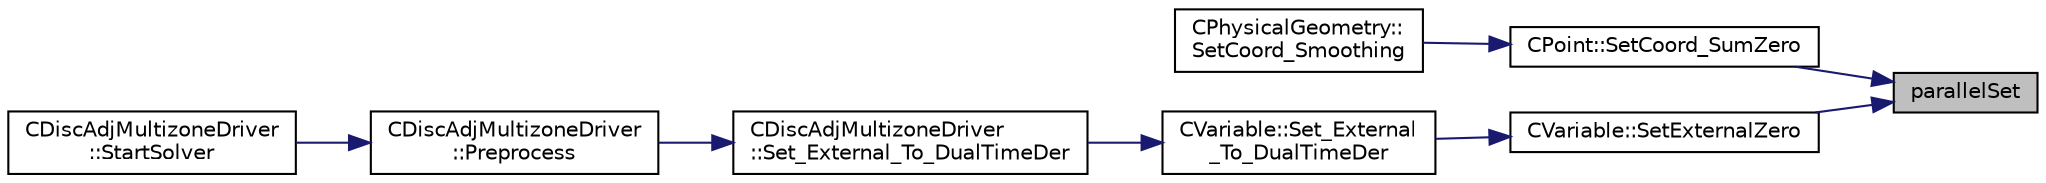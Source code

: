 digraph "parallelSet"
{
 // LATEX_PDF_SIZE
  edge [fontname="Helvetica",fontsize="10",labelfontname="Helvetica",labelfontsize="10"];
  node [fontname="Helvetica",fontsize="10",shape=record];
  rankdir="RL";
  Node1 [label="parallelSet",height=0.2,width=0.4,color="black", fillcolor="grey75", style="filled", fontcolor="black",tooltip="Set the entries of an array-like object to a constant value in parallel."];
  Node1 -> Node2 [dir="back",color="midnightblue",fontsize="10",style="solid",fontname="Helvetica"];
  Node2 [label="CPoint::SetCoord_SumZero",height=0.2,width=0.4,color="black", fillcolor="white", style="filled",URL="$classCPoint.html#aeb146ff19122439e9e8ea48c07e11aaf",tooltip="Initialize the vector Coord_Sum."];
  Node2 -> Node3 [dir="back",color="midnightblue",fontsize="10",style="solid",fontname="Helvetica"];
  Node3 [label="CPhysicalGeometry::\lSetCoord_Smoothing",height=0.2,width=0.4,color="black", fillcolor="white", style="filled",URL="$classCPhysicalGeometry.html#a7bf930d9dff12a86e108eead294eef5c",tooltip="Do an implicit smoothing of the grid coordinates."];
  Node1 -> Node4 [dir="back",color="midnightblue",fontsize="10",style="solid",fontname="Helvetica"];
  Node4 [label="CVariable::SetExternalZero",height=0.2,width=0.4,color="black", fillcolor="white", style="filled",URL="$classCVariable.html#aa02ebea850e32a05e09215b3d109ac80",tooltip="Set external contributions to zero."];
  Node4 -> Node5 [dir="back",color="midnightblue",fontsize="10",style="solid",fontname="Helvetica"];
  Node5 [label="CVariable::Set_External\l_To_DualTimeDer",height=0.2,width=0.4,color="black", fillcolor="white", style="filled",URL="$classCVariable.html#a10d3582e2b305581c1e75f5fe43880fa",tooltip="Set Dual-time derivative contributions to the external."];
  Node5 -> Node6 [dir="back",color="midnightblue",fontsize="10",style="solid",fontname="Helvetica"];
  Node6 [label="CDiscAdjMultizoneDriver\l::Set_External_To_DualTimeDer",height=0.2,width=0.4,color="black", fillcolor="white", style="filled",URL="$classCDiscAdjMultizoneDriver.html#a3368b46495b1127e837028245367024c",tooltip="Puts dual time derivative vector to External."];
  Node6 -> Node7 [dir="back",color="midnightblue",fontsize="10",style="solid",fontname="Helvetica"];
  Node7 [label="CDiscAdjMultizoneDriver\l::Preprocess",height=0.2,width=0.4,color="black", fillcolor="white", style="filled",URL="$classCDiscAdjMultizoneDriver.html#a9f35c0b26e3b325e4e0fef8ca8cc5b8c",tooltip="Preprocess the multizone iteration."];
  Node7 -> Node8 [dir="back",color="midnightblue",fontsize="10",style="solid",fontname="Helvetica"];
  Node8 [label="CDiscAdjMultizoneDriver\l::StartSolver",height=0.2,width=0.4,color="black", fillcolor="white", style="filled",URL="$classCDiscAdjMultizoneDriver.html#a75de0a1a482ceeed4301a384f1515092",tooltip="[Overload] Launch the computation for discrete adjoint multizone problems."];
}
